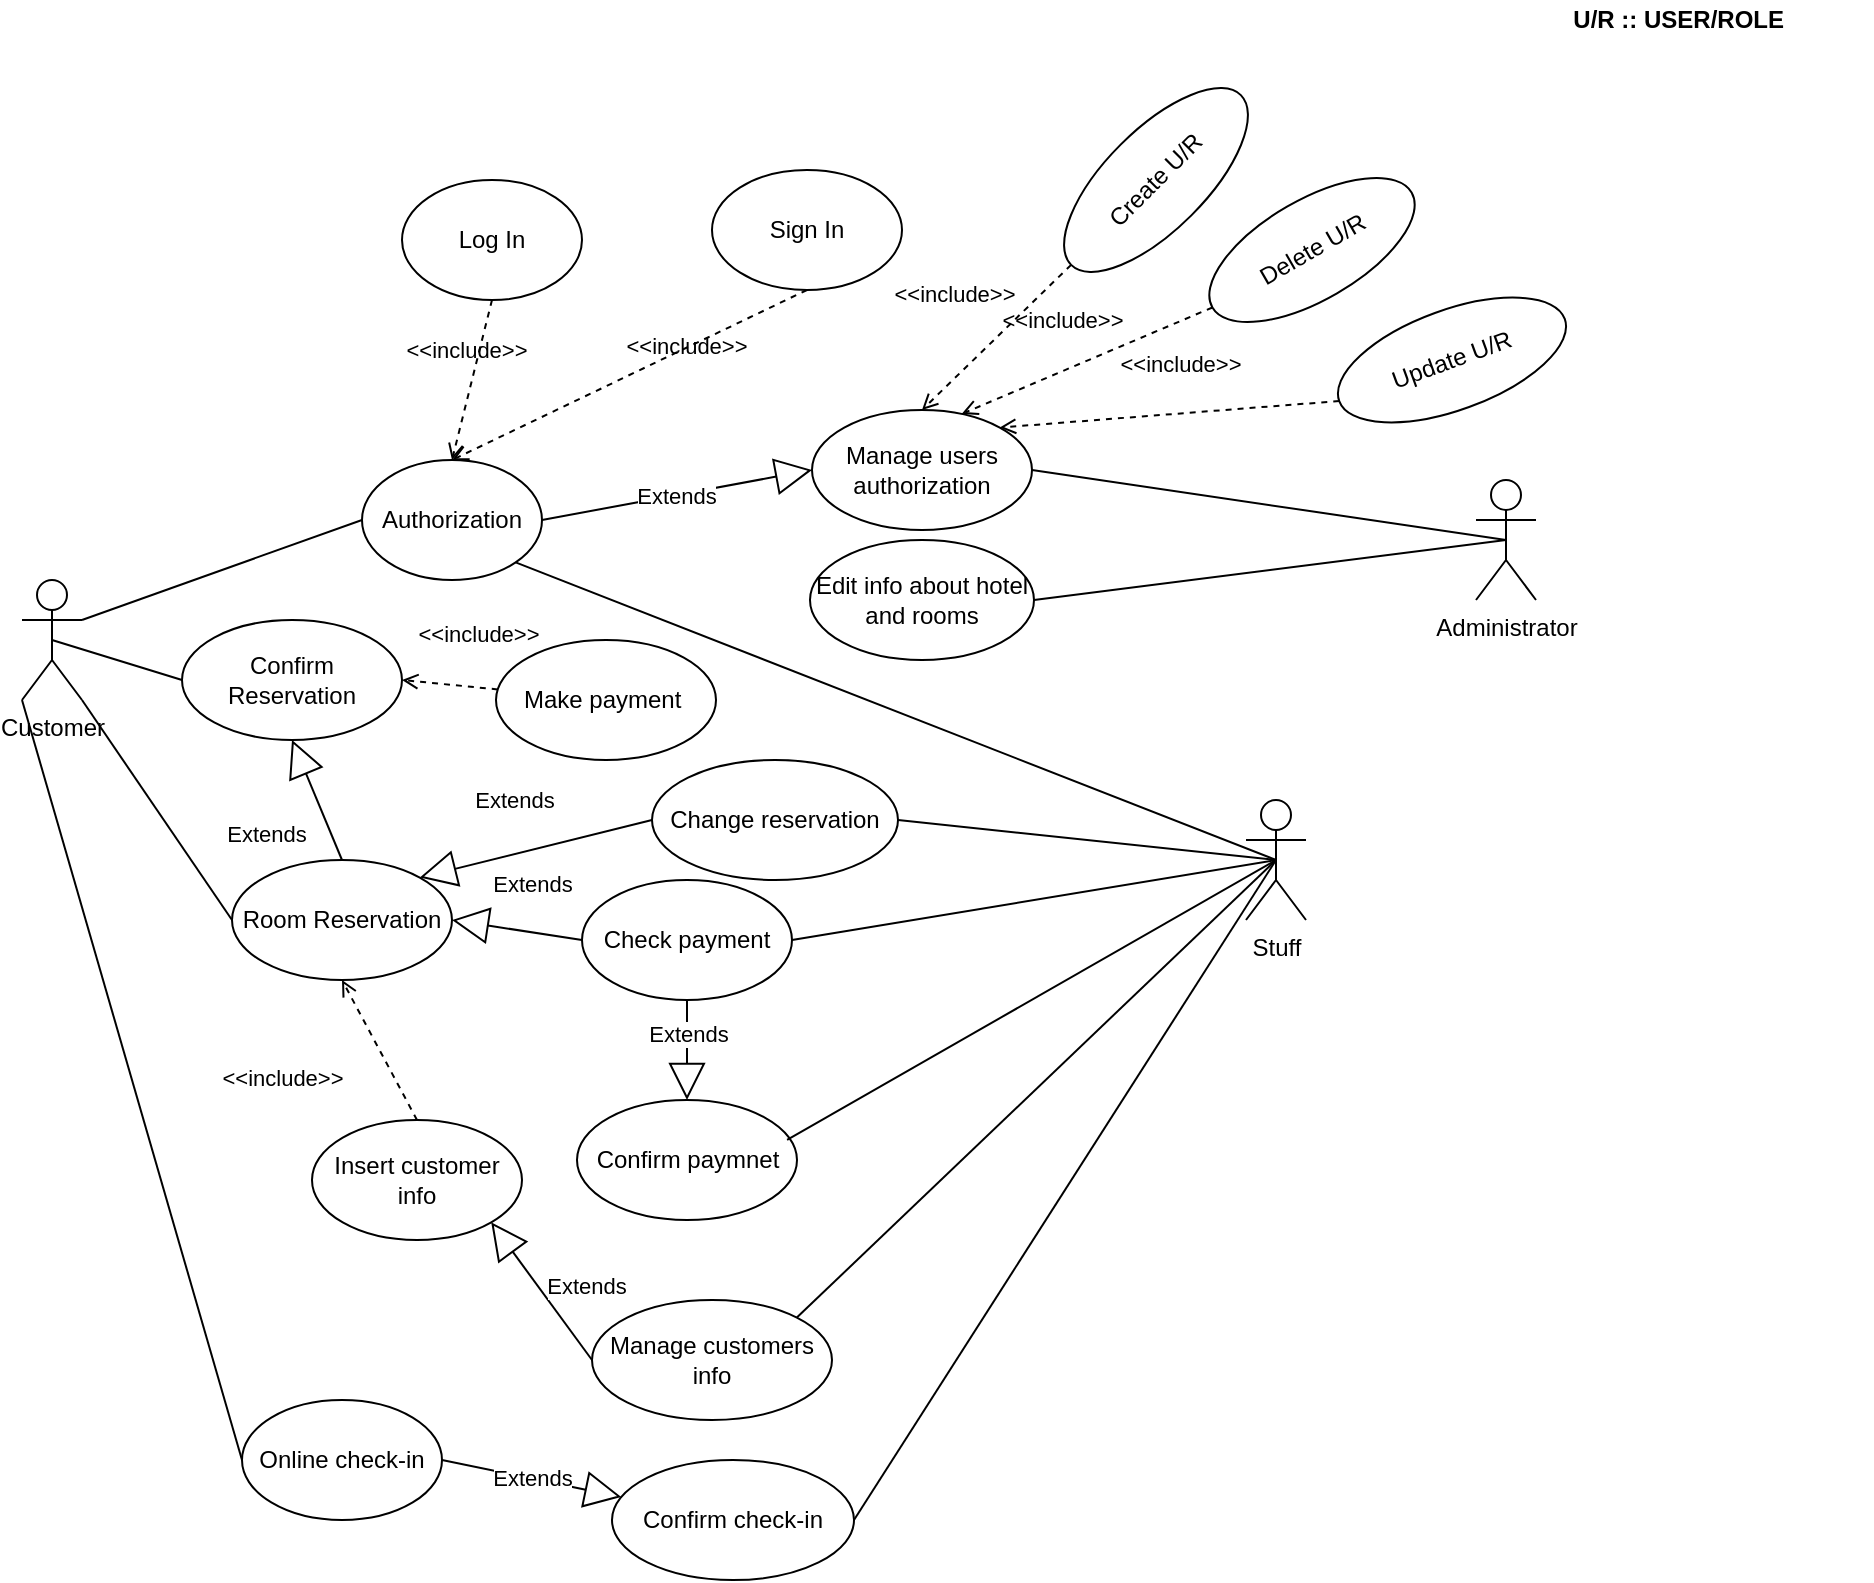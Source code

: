 <mxfile version="12.3.0" type="device" pages="1"><diagram id="4s7oeq7Y-cXBv1omKbBd" name="Page-1"><mxGraphModel dx="1038" dy="1668" grid="1" gridSize="10" guides="1" tooltips="1" connect="1" arrows="1" fold="1" page="1" pageScale="1" pageWidth="827" pageHeight="1169" math="0" shadow="0"><root><mxCell id="0"/><mxCell id="1" parent="0"/><mxCell id="WNw5xO0d5x-9zyKt3RTM-1" value="Customer" style="shape=umlActor;verticalLabelPosition=bottom;labelBackgroundColor=#ffffff;verticalAlign=top;html=1;outlineConnect=0;" vertex="1" parent="1"><mxGeometry x="85" y="100" width="30" height="60" as="geometry"/></mxCell><mxCell id="WNw5xO0d5x-9zyKt3RTM-2" value="Stuff&lt;br&gt;" style="shape=umlActor;verticalLabelPosition=bottom;labelBackgroundColor=#ffffff;verticalAlign=top;html=1;outlineConnect=0;" vertex="1" parent="1"><mxGeometry x="697" y="210" width="30" height="60" as="geometry"/></mxCell><mxCell id="WNw5xO0d5x-9zyKt3RTM-6" value="Administrator" style="shape=umlActor;verticalLabelPosition=bottom;labelBackgroundColor=#ffffff;verticalAlign=top;html=1;outlineConnect=0;" vertex="1" parent="1"><mxGeometry x="812" y="50" width="30" height="60" as="geometry"/></mxCell><mxCell id="WNw5xO0d5x-9zyKt3RTM-7" value="Authorization" style="ellipse;whiteSpace=wrap;html=1;" vertex="1" parent="1"><mxGeometry x="255" y="40" width="90" height="60" as="geometry"/></mxCell><mxCell id="WNw5xO0d5x-9zyKt3RTM-8" value="Log In" style="ellipse;whiteSpace=wrap;html=1;" vertex="1" parent="1"><mxGeometry x="275" y="-100" width="90" height="60" as="geometry"/></mxCell><mxCell id="WNw5xO0d5x-9zyKt3RTM-9" value="Sign In" style="ellipse;whiteSpace=wrap;html=1;" vertex="1" parent="1"><mxGeometry x="430" y="-105" width="95" height="60" as="geometry"/></mxCell><mxCell id="WNw5xO0d5x-9zyKt3RTM-10" value="" style="endArrow=none;html=1;entryX=0;entryY=0.5;entryDx=0;entryDy=0;exitX=1;exitY=0.333;exitDx=0;exitDy=0;exitPerimeter=0;" edge="1" parent="1" source="WNw5xO0d5x-9zyKt3RTM-1" target="WNw5xO0d5x-9zyKt3RTM-7"><mxGeometry width="50" height="50" relative="1" as="geometry"><mxPoint x="150" y="150" as="sourcePoint"/><mxPoint x="200" y="100" as="targetPoint"/></mxGeometry></mxCell><mxCell id="WNw5xO0d5x-9zyKt3RTM-13" value="&amp;lt;&amp;lt;include&amp;gt;&amp;gt;" style="edgeStyle=none;html=1;endArrow=open;verticalAlign=bottom;dashed=1;labelBackgroundColor=none;exitX=0.5;exitY=1;exitDx=0;exitDy=0;entryX=0.5;entryY=0;entryDx=0;entryDy=0;" edge="1" parent="1" source="WNw5xO0d5x-9zyKt3RTM-8" target="WNw5xO0d5x-9zyKt3RTM-7"><mxGeometry x="-0.132" y="-3" width="160" relative="1" as="geometry"><mxPoint x="200" y="240" as="sourcePoint"/><mxPoint x="360" y="240" as="targetPoint"/><mxPoint x="-1" as="offset"/></mxGeometry></mxCell><mxCell id="WNw5xO0d5x-9zyKt3RTM-14" value="&amp;lt;&amp;lt;include&amp;gt;&amp;gt;" style="edgeStyle=none;html=1;endArrow=open;verticalAlign=bottom;dashed=1;labelBackgroundColor=none;entryX=0.5;entryY=0;entryDx=0;entryDy=0;exitX=0.5;exitY=1;exitDx=0;exitDy=0;" edge="1" parent="1" source="WNw5xO0d5x-9zyKt3RTM-9" target="WNw5xO0d5x-9zyKt3RTM-7"><mxGeometry x="-0.283" y="7" width="160" relative="1" as="geometry"><mxPoint x="190" y="240" as="sourcePoint"/><mxPoint x="350" y="240" as="targetPoint"/><mxPoint as="offset"/></mxGeometry></mxCell><mxCell id="WNw5xO0d5x-9zyKt3RTM-15" value="Room Reservation" style="ellipse;whiteSpace=wrap;html=1;" vertex="1" parent="1"><mxGeometry x="190" y="240" width="110" height="60" as="geometry"/></mxCell><mxCell id="WNw5xO0d5x-9zyKt3RTM-16" value="Online check-in" style="ellipse;whiteSpace=wrap;html=1;" vertex="1" parent="1"><mxGeometry x="195" y="510" width="100" height="60" as="geometry"/></mxCell><mxCell id="WNw5xO0d5x-9zyKt3RTM-17" value="Make payment&amp;nbsp;" style="ellipse;whiteSpace=wrap;html=1;" vertex="1" parent="1"><mxGeometry x="322" y="130" width="110" height="60" as="geometry"/></mxCell><mxCell id="WNw5xO0d5x-9zyKt3RTM-18" value="Insert customer info" style="ellipse;whiteSpace=wrap;html=1;" vertex="1" parent="1"><mxGeometry x="230" y="370" width="105" height="60" as="geometry"/></mxCell><mxCell id="WNw5xO0d5x-9zyKt3RTM-19" value="" style="endArrow=none;html=1;exitX=0;exitY=1;exitDx=0;exitDy=0;exitPerimeter=0;entryX=0;entryY=0.5;entryDx=0;entryDy=0;" edge="1" parent="1" source="WNw5xO0d5x-9zyKt3RTM-1" target="WNw5xO0d5x-9zyKt3RTM-16"><mxGeometry width="50" height="50" relative="1" as="geometry"><mxPoint x="145" y="240" as="sourcePoint"/><mxPoint x="195" y="190" as="targetPoint"/></mxGeometry></mxCell><mxCell id="WNw5xO0d5x-9zyKt3RTM-20" value="&amp;lt;&amp;lt;include&amp;gt;&amp;gt;" style="edgeStyle=none;html=1;endArrow=open;verticalAlign=bottom;dashed=1;labelBackgroundColor=none;exitX=0.5;exitY=0;exitDx=0;exitDy=0;entryX=0.5;entryY=1;entryDx=0;entryDy=0;" edge="1" parent="1" source="WNw5xO0d5x-9zyKt3RTM-18" target="WNw5xO0d5x-9zyKt3RTM-15"><mxGeometry x="0.08" y="54" width="160" relative="1" as="geometry"><mxPoint x="200" y="290" as="sourcePoint"/><mxPoint x="600" y="280" as="targetPoint"/><mxPoint as="offset"/></mxGeometry></mxCell><mxCell id="WNw5xO0d5x-9zyKt3RTM-21" value="&amp;lt;&amp;lt;include&amp;gt;&amp;gt;" style="edgeStyle=none;html=1;endArrow=open;verticalAlign=bottom;dashed=1;labelBackgroundColor=none;entryX=1;entryY=0.5;entryDx=0;entryDy=0;" edge="1" parent="1" source="WNw5xO0d5x-9zyKt3RTM-17" target="WNw5xO0d5x-9zyKt3RTM-23"><mxGeometry x="-0.501" y="-18" width="160" relative="1" as="geometry"><mxPoint x="350" y="270" as="sourcePoint"/><mxPoint x="330" y="340" as="targetPoint"/><mxPoint as="offset"/></mxGeometry></mxCell><mxCell id="WNw5xO0d5x-9zyKt3RTM-22" value="" style="endArrow=none;html=1;exitX=0.5;exitY=0.5;exitDx=0;exitDy=0;exitPerimeter=0;entryX=0;entryY=0.5;entryDx=0;entryDy=0;" edge="1" parent="1" source="WNw5xO0d5x-9zyKt3RTM-1" target="WNw5xO0d5x-9zyKt3RTM-23"><mxGeometry width="50" height="50" relative="1" as="geometry"><mxPoint x="110" y="260" as="sourcePoint"/><mxPoint x="150" y="270" as="targetPoint"/></mxGeometry></mxCell><mxCell id="WNw5xO0d5x-9zyKt3RTM-23" value="Confirm Reservation" style="ellipse;whiteSpace=wrap;html=1;" vertex="1" parent="1"><mxGeometry x="165" y="120" width="110" height="60" as="geometry"/></mxCell><mxCell id="WNw5xO0d5x-9zyKt3RTM-24" value="Extends" style="endArrow=block;endSize=16;endFill=0;html=1;entryX=0.5;entryY=1;entryDx=0;entryDy=0;exitX=0.5;exitY=0;exitDx=0;exitDy=0;" edge="1" parent="1" source="WNw5xO0d5x-9zyKt3RTM-15" target="WNw5xO0d5x-9zyKt3RTM-23"><mxGeometry x="-0.188" y="30" width="160" relative="1" as="geometry"><mxPoint x="215" y="490" as="sourcePoint"/><mxPoint x="375" y="490" as="targetPoint"/><mxPoint as="offset"/></mxGeometry></mxCell><mxCell id="WNw5xO0d5x-9zyKt3RTM-26" value="" style="endArrow=none;html=1;entryX=0;entryY=0.5;entryDx=0;entryDy=0;exitX=1;exitY=1;exitDx=0;exitDy=0;exitPerimeter=0;" edge="1" parent="1" source="WNw5xO0d5x-9zyKt3RTM-1" target="WNw5xO0d5x-9zyKt3RTM-15"><mxGeometry width="50" height="50" relative="1" as="geometry"><mxPoint x="70" y="670" as="sourcePoint"/><mxPoint x="120" y="620" as="targetPoint"/></mxGeometry></mxCell><mxCell id="WNw5xO0d5x-9zyKt3RTM-29" value="Check payment" style="ellipse;whiteSpace=wrap;html=1;" vertex="1" parent="1"><mxGeometry x="365" y="250" width="105" height="60" as="geometry"/></mxCell><mxCell id="WNw5xO0d5x-9zyKt3RTM-30" value="Extends" style="endArrow=block;endSize=16;endFill=0;html=1;exitX=0;exitY=0.5;exitDx=0;exitDy=0;entryX=1;entryY=0.5;entryDx=0;entryDy=0;" edge="1" parent="1" source="WNw5xO0d5x-9zyKt3RTM-29" target="WNw5xO0d5x-9zyKt3RTM-15"><mxGeometry x="-0.113" y="-24" width="160" relative="1" as="geometry"><mxPoint x="230" y="360" as="sourcePoint"/><mxPoint x="390" y="360" as="targetPoint"/><mxPoint as="offset"/></mxGeometry></mxCell><mxCell id="WNw5xO0d5x-9zyKt3RTM-31" value="Confirm paymnet" style="ellipse;whiteSpace=wrap;html=1;" vertex="1" parent="1"><mxGeometry x="362.5" y="360" width="110" height="60" as="geometry"/></mxCell><mxCell id="WNw5xO0d5x-9zyKt3RTM-35" value="" style="endArrow=none;html=1;exitX=0.955;exitY=0.333;exitDx=0;exitDy=0;exitPerimeter=0;entryX=0.5;entryY=0.5;entryDx=0;entryDy=0;entryPerimeter=0;" edge="1" parent="1" source="WNw5xO0d5x-9zyKt3RTM-31" target="WNw5xO0d5x-9zyKt3RTM-2"><mxGeometry width="50" height="50" relative="1" as="geometry"><mxPoint x="590" y="340" as="sourcePoint"/><mxPoint x="640" y="290" as="targetPoint"/></mxGeometry></mxCell><mxCell id="WNw5xO0d5x-9zyKt3RTM-36" value="" style="endArrow=none;html=1;exitX=1;exitY=0.5;exitDx=0;exitDy=0;entryX=0.5;entryY=0.5;entryDx=0;entryDy=0;entryPerimeter=0;" edge="1" parent="1" source="WNw5xO0d5x-9zyKt3RTM-29" target="WNw5xO0d5x-9zyKt3RTM-2"><mxGeometry width="50" height="50" relative="1" as="geometry"><mxPoint x="590" y="330" as="sourcePoint"/><mxPoint x="640" y="280" as="targetPoint"/></mxGeometry></mxCell><mxCell id="WNw5xO0d5x-9zyKt3RTM-37" value="Extends" style="endArrow=block;endSize=16;endFill=0;html=1;entryX=0.5;entryY=0;entryDx=0;entryDy=0;exitX=0.5;exitY=1;exitDx=0;exitDy=0;" edge="1" parent="1" source="WNw5xO0d5x-9zyKt3RTM-29" target="WNw5xO0d5x-9zyKt3RTM-31"><mxGeometry x="-0.333" width="160" relative="1" as="geometry"><mxPoint x="405" y="360" as="sourcePoint"/><mxPoint x="565" y="360" as="targetPoint"/><mxPoint as="offset"/></mxGeometry></mxCell><mxCell id="WNw5xO0d5x-9zyKt3RTM-38" value="Manage customers info" style="ellipse;whiteSpace=wrap;html=1;" vertex="1" parent="1"><mxGeometry x="370" y="460" width="120" height="60" as="geometry"/></mxCell><mxCell id="WNw5xO0d5x-9zyKt3RTM-39" value="" style="endArrow=none;html=1;exitX=1;exitY=0;exitDx=0;exitDy=0;entryX=0.5;entryY=0.5;entryDx=0;entryDy=0;entryPerimeter=0;" edge="1" parent="1" source="WNw5xO0d5x-9zyKt3RTM-38" target="WNw5xO0d5x-9zyKt3RTM-2"><mxGeometry width="50" height="50" relative="1" as="geometry"><mxPoint x="532.5" y="460" as="sourcePoint"/><mxPoint x="582.5" y="410" as="targetPoint"/></mxGeometry></mxCell><mxCell id="WNw5xO0d5x-9zyKt3RTM-40" value="Extends" style="endArrow=block;endSize=16;endFill=0;html=1;exitX=0;exitY=0.5;exitDx=0;exitDy=0;entryX=1;entryY=1;entryDx=0;entryDy=0;" edge="1" parent="1" source="WNw5xO0d5x-9zyKt3RTM-38" target="WNw5xO0d5x-9zyKt3RTM-18"><mxGeometry x="-0.265" y="-20" width="160" relative="1" as="geometry"><mxPoint x="70" y="560" as="sourcePoint"/><mxPoint x="230" y="560" as="targetPoint"/><mxPoint x="-1" as="offset"/></mxGeometry></mxCell><mxCell id="WNw5xO0d5x-9zyKt3RTM-41" value="" style="endArrow=none;html=1;exitX=1;exitY=1;exitDx=0;exitDy=0;entryX=0.5;entryY=0.5;entryDx=0;entryDy=0;entryPerimeter=0;" edge="1" parent="1" source="WNw5xO0d5x-9zyKt3RTM-7" target="WNw5xO0d5x-9zyKt3RTM-2"><mxGeometry width="50" height="50" relative="1" as="geometry"><mxPoint x="590" y="215" as="sourcePoint"/><mxPoint x="640" y="165" as="targetPoint"/></mxGeometry></mxCell><mxCell id="WNw5xO0d5x-9zyKt3RTM-42" value="Manage users authorization" style="ellipse;whiteSpace=wrap;html=1;" vertex="1" parent="1"><mxGeometry x="480" y="15" width="110" height="60" as="geometry"/></mxCell><mxCell id="WNw5xO0d5x-9zyKt3RTM-43" value="" style="endArrow=none;html=1;entryX=0.5;entryY=0.5;entryDx=0;entryDy=0;entryPerimeter=0;exitX=1;exitY=0.5;exitDx=0;exitDy=0;" edge="1" parent="1" source="WNw5xO0d5x-9zyKt3RTM-42" target="WNw5xO0d5x-9zyKt3RTM-6"><mxGeometry width="50" height="50" relative="1" as="geometry"><mxPoint x="70" y="600" as="sourcePoint"/><mxPoint x="660" y="150" as="targetPoint"/></mxGeometry></mxCell><mxCell id="WNw5xO0d5x-9zyKt3RTM-46" value="Extends" style="endArrow=block;endSize=16;endFill=0;html=1;exitX=1;exitY=0.5;exitDx=0;exitDy=0;entryX=0;entryY=0.5;entryDx=0;entryDy=0;" edge="1" parent="1" source="WNw5xO0d5x-9zyKt3RTM-7" target="WNw5xO0d5x-9zyKt3RTM-42"><mxGeometry width="160" relative="1" as="geometry"><mxPoint x="380" y="89.5" as="sourcePoint"/><mxPoint x="540" y="89.5" as="targetPoint"/></mxGeometry></mxCell><mxCell id="WNw5xO0d5x-9zyKt3RTM-47" value="&amp;lt;&amp;lt;include&amp;gt;&amp;gt;" style="edgeStyle=none;html=1;endArrow=open;verticalAlign=bottom;dashed=1;labelBackgroundColor=none;entryX=0.5;entryY=0;entryDx=0;entryDy=0;exitX=0;exitY=0.5;exitDx=0;exitDy=0;" edge="1" parent="1" source="WNw5xO0d5x-9zyKt3RTM-50" target="WNw5xO0d5x-9zyKt3RTM-42"><mxGeometry x="0.118" y="-24" width="160" relative="1" as="geometry"><mxPoint x="650" y="-20" as="sourcePoint"/><mxPoint x="730" y="-30" as="targetPoint"/><mxPoint as="offset"/></mxGeometry></mxCell><mxCell id="WNw5xO0d5x-9zyKt3RTM-48" value="&amp;lt;&amp;lt;include&amp;gt;&amp;gt;" style="edgeStyle=none;html=1;endArrow=open;verticalAlign=bottom;dashed=1;labelBackgroundColor=none;exitX=0;exitY=0.5;exitDx=0;exitDy=0;entryX=1;entryY=0;entryDx=0;entryDy=0;" edge="1" parent="1" source="WNw5xO0d5x-9zyKt3RTM-52" target="WNw5xO0d5x-9zyKt3RTM-42"><mxGeometry x="-0.08" y="-16" width="160" relative="1" as="geometry"><mxPoint x="580" y="199.5" as="sourcePoint"/><mxPoint x="740" y="199.5" as="targetPoint"/><mxPoint as="offset"/></mxGeometry></mxCell><mxCell id="WNw5xO0d5x-9zyKt3RTM-49" value="&amp;lt;&amp;lt;include&amp;gt;&amp;gt;" style="edgeStyle=none;html=1;endArrow=open;verticalAlign=bottom;dashed=1;labelBackgroundColor=none;entryX=0.68;entryY=0.033;entryDx=0;entryDy=0;entryPerimeter=0;exitX=0;exitY=0.5;exitDx=0;exitDy=0;" edge="1" parent="1" source="WNw5xO0d5x-9zyKt3RTM-51" target="WNw5xO0d5x-9zyKt3RTM-42"><mxGeometry x="0.099" y="-15" width="160" relative="1" as="geometry"><mxPoint x="750" as="sourcePoint"/><mxPoint x="630" y="50" as="targetPoint"/><mxPoint as="offset"/></mxGeometry></mxCell><mxCell id="WNw5xO0d5x-9zyKt3RTM-50" value="Create U/R" style="ellipse;whiteSpace=wrap;html=1;rotation=-45;" vertex="1" parent="1"><mxGeometry x="592" y="-125" width="120" height="50" as="geometry"/></mxCell><mxCell id="WNw5xO0d5x-9zyKt3RTM-51" value="Delete U/R" style="ellipse;whiteSpace=wrap;html=1;rotation=-30;" vertex="1" parent="1"><mxGeometry x="672.5" y="-90" width="115" height="50" as="geometry"/></mxCell><mxCell id="WNw5xO0d5x-9zyKt3RTM-52" value="Update U/R" style="ellipse;whiteSpace=wrap;html=1;rotation=-20;" vertex="1" parent="1"><mxGeometry x="740" y="-35" width="120" height="50" as="geometry"/></mxCell><mxCell id="WNw5xO0d5x-9zyKt3RTM-54" value="Edit info about hotel and rooms" style="ellipse;whiteSpace=wrap;html=1;" vertex="1" parent="1"><mxGeometry x="479" y="80" width="112" height="60" as="geometry"/></mxCell><mxCell id="WNw5xO0d5x-9zyKt3RTM-55" value="" style="endArrow=none;html=1;exitX=1;exitY=0.5;exitDx=0;exitDy=0;entryX=0.5;entryY=0.5;entryDx=0;entryDy=0;entryPerimeter=0;" edge="1" parent="1" source="WNw5xO0d5x-9zyKt3RTM-54" target="WNw5xO0d5x-9zyKt3RTM-6"><mxGeometry width="50" height="50" relative="1" as="geometry"><mxPoint x="760" y="170" as="sourcePoint"/><mxPoint x="810" y="120" as="targetPoint"/></mxGeometry></mxCell><mxCell id="WNw5xO0d5x-9zyKt3RTM-57" value="Confirm check-in" style="ellipse;whiteSpace=wrap;html=1;" vertex="1" parent="1"><mxGeometry x="380" y="540" width="121" height="60" as="geometry"/></mxCell><mxCell id="WNw5xO0d5x-9zyKt3RTM-59" value="" style="endArrow=none;html=1;entryX=0.5;entryY=0.5;entryDx=0;entryDy=0;entryPerimeter=0;exitX=1;exitY=0.5;exitDx=0;exitDy=0;" edge="1" parent="1" source="WNw5xO0d5x-9zyKt3RTM-57" target="WNw5xO0d5x-9zyKt3RTM-2"><mxGeometry width="50" height="50" relative="1" as="geometry"><mxPoint x="580" y="455" as="sourcePoint"/><mxPoint x="630" y="405" as="targetPoint"/></mxGeometry></mxCell><mxCell id="WNw5xO0d5x-9zyKt3RTM-60" value="Extends" style="endArrow=block;endSize=16;endFill=0;html=1;exitX=1;exitY=0.5;exitDx=0;exitDy=0;" edge="1" parent="1" source="WNw5xO0d5x-9zyKt3RTM-16" target="WNw5xO0d5x-9zyKt3RTM-57"><mxGeometry width="160" relative="1" as="geometry"><mxPoint x="70" y="660" as="sourcePoint"/><mxPoint x="400" y="630" as="targetPoint"/></mxGeometry></mxCell><mxCell id="WNw5xO0d5x-9zyKt3RTM-61" value="&lt;b&gt;U/R :: USER/ROLE&amp;nbsp;&lt;/b&gt;" style="text;html=1;strokeColor=none;fillColor=none;align=center;verticalAlign=middle;whiteSpace=wrap;rounded=0;" vertex="1" parent="1"><mxGeometry x="820" y="-190" width="190" height="20" as="geometry"/></mxCell><mxCell id="WNw5xO0d5x-9zyKt3RTM-62" value="Change reservation" style="ellipse;whiteSpace=wrap;html=1;" vertex="1" parent="1"><mxGeometry x="400" y="190" width="123" height="60" as="geometry"/></mxCell><mxCell id="WNw5xO0d5x-9zyKt3RTM-63" value="" style="endArrow=none;html=1;entryX=0.5;entryY=0.5;entryDx=0;entryDy=0;entryPerimeter=0;exitX=1;exitY=0.5;exitDx=0;exitDy=0;" edge="1" parent="1" source="WNw5xO0d5x-9zyKt3RTM-62" target="WNw5xO0d5x-9zyKt3RTM-2"><mxGeometry width="50" height="50" relative="1" as="geometry"><mxPoint x="580" y="270" as="sourcePoint"/><mxPoint x="630" y="220" as="targetPoint"/></mxGeometry></mxCell><mxCell id="WNw5xO0d5x-9zyKt3RTM-64" value="Extends" style="endArrow=block;endSize=16;endFill=0;html=1;entryX=1;entryY=0;entryDx=0;entryDy=0;exitX=0;exitY=0.5;exitDx=0;exitDy=0;" edge="1" parent="1" source="WNw5xO0d5x-9zyKt3RTM-62" target="WNw5xO0d5x-9zyKt3RTM-15"><mxGeometry x="0.096" y="-27" width="160" relative="1" as="geometry"><mxPoint x="70" y="620" as="sourcePoint"/><mxPoint x="230" y="620" as="targetPoint"/><mxPoint x="1" as="offset"/></mxGeometry></mxCell></root></mxGraphModel></diagram></mxfile>